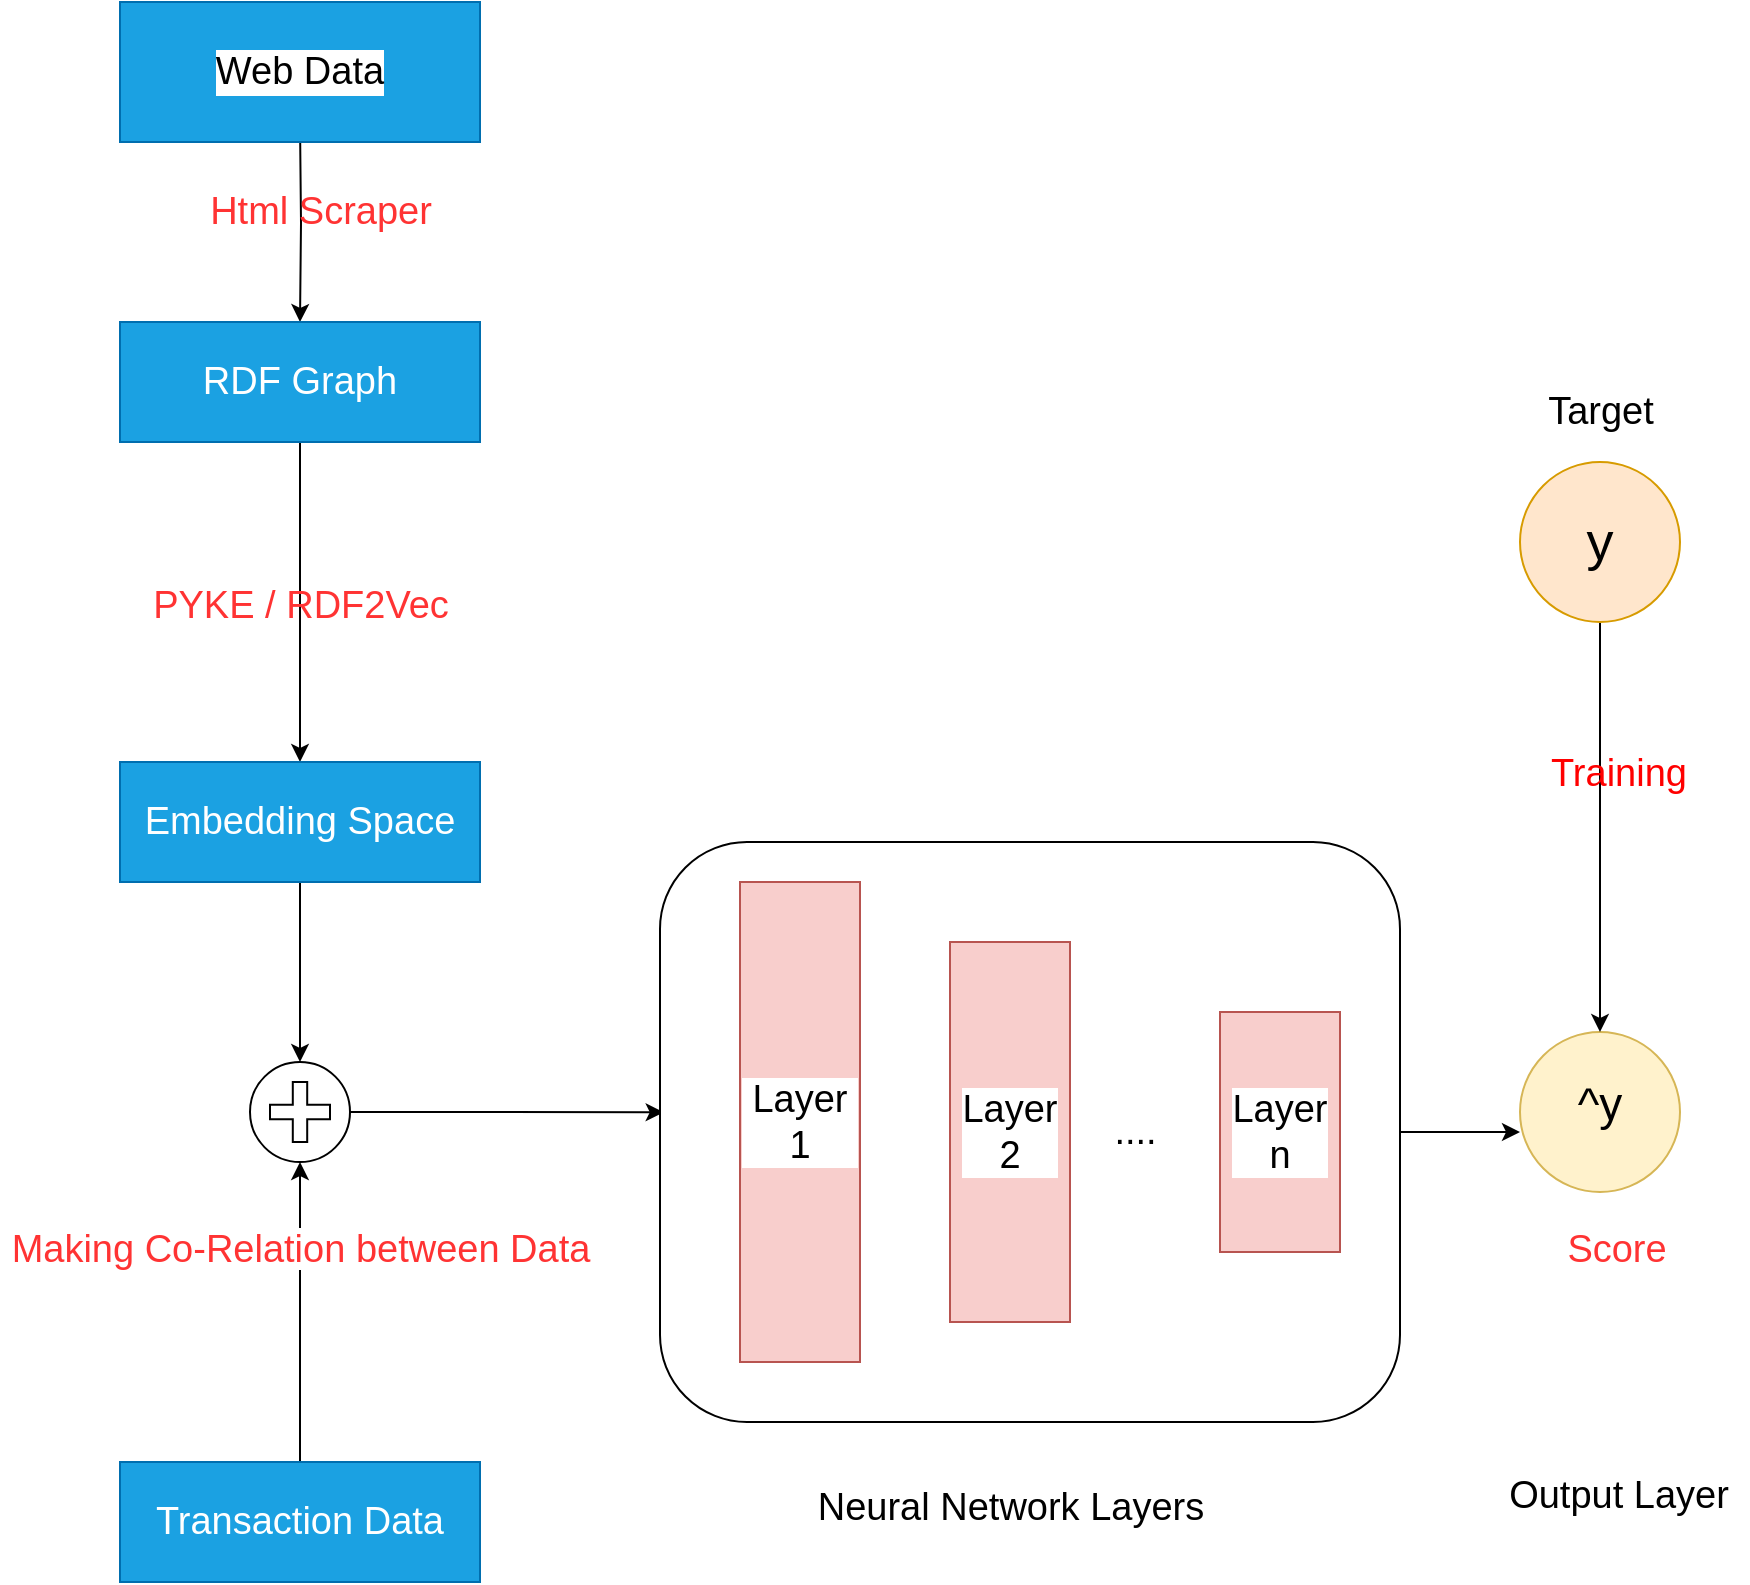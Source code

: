 <mxfile version="12.5.0" type="github"><diagram id="QQcv174VWbK_sgKwL_7u" name="Page-1"><mxGraphModel dx="3122" dy="954" grid="1" gridSize="10" guides="1" tooltips="1" connect="1" arrows="1" fold="1" page="1" pageScale="1" pageWidth="850" pageHeight="1100" math="0" shadow="0"><root><mxCell id="0"/><mxCell id="1" parent="0"/><mxCell id="pDGRfv5Pn1vp6ESWvpId-5" style="edgeStyle=orthogonalEdgeStyle;rounded=0;orthogonalLoop=1;jettySize=auto;html=1;entryX=0.5;entryY=0;entryDx=0;entryDy=0;" edge="1" parent="1" target="pDGRfv5Pn1vp6ESWvpId-4"><mxGeometry relative="1" as="geometry"><mxPoint x="-740" y="80" as="sourcePoint"/></mxGeometry></mxCell><mxCell id="pDGRfv5Pn1vp6ESWvpId-8" style="edgeStyle=orthogonalEdgeStyle;rounded=0;orthogonalLoop=1;jettySize=auto;html=1;entryX=0.5;entryY=0;entryDx=0;entryDy=0;fontSize=19;" edge="1" parent="1" source="pDGRfv5Pn1vp6ESWvpId-4" target="pDGRfv5Pn1vp6ESWvpId-7"><mxGeometry relative="1" as="geometry"/></mxCell><mxCell id="pDGRfv5Pn1vp6ESWvpId-4" value="&lt;font style=&quot;font-size: 19px&quot;&gt;RDF Graph&lt;/font&gt;" style="rounded=0;whiteSpace=wrap;html=1;fillColor=#1ba1e2;strokeColor=#006EAF;fontColor=#ffffff;" vertex="1" parent="1"><mxGeometry x="-830" y="180" width="180" height="60" as="geometry"/></mxCell><mxCell id="pDGRfv5Pn1vp6ESWvpId-6" value="&lt;font style=&quot;font-size: 19px&quot; color=&quot;#ff3333&quot;&gt;Html Scraper&lt;/font&gt;" style="text;html=1;align=center;verticalAlign=middle;resizable=0;points=[];autosize=1;fontSize=19;" vertex="1" parent="1"><mxGeometry x="-795" y="110" width="130" height="30" as="geometry"/></mxCell><mxCell id="pDGRfv5Pn1vp6ESWvpId-15" style="edgeStyle=orthogonalEdgeStyle;rounded=0;orthogonalLoop=1;jettySize=auto;html=1;entryX=0.5;entryY=0;entryDx=0;entryDy=0;fontSize=19;" edge="1" parent="1" source="pDGRfv5Pn1vp6ESWvpId-7" target="pDGRfv5Pn1vp6ESWvpId-12"><mxGeometry relative="1" as="geometry"/></mxCell><mxCell id="pDGRfv5Pn1vp6ESWvpId-7" value="Embedding Space" style="rounded=0;whiteSpace=wrap;html=1;fontSize=19;fillColor=#1ba1e2;strokeColor=#006EAF;fontColor=#ffffff;" vertex="1" parent="1"><mxGeometry x="-830" y="400" width="180" height="60" as="geometry"/></mxCell><mxCell id="pDGRfv5Pn1vp6ESWvpId-9" value="&lt;font style=&quot;font-size: 19px&quot; color=&quot;#ff3333&quot;&gt;PYKE / RDF2Vec&lt;/font&gt;" style="text;html=1;align=center;verticalAlign=middle;resizable=0;points=[];autosize=1;fontSize=19;" vertex="1" parent="1"><mxGeometry x="-820" y="307" width="160" height="30" as="geometry"/></mxCell><mxCell id="pDGRfv5Pn1vp6ESWvpId-16" style="edgeStyle=orthogonalEdgeStyle;rounded=0;orthogonalLoop=1;jettySize=auto;html=1;entryX=0.5;entryY=1;entryDx=0;entryDy=0;fontSize=19;" edge="1" parent="1" source="pDGRfv5Pn1vp6ESWvpId-10" target="pDGRfv5Pn1vp6ESWvpId-12"><mxGeometry relative="1" as="geometry"/></mxCell><mxCell id="pDGRfv5Pn1vp6ESWvpId-10" value="Transaction Data" style="rounded=0;whiteSpace=wrap;html=1;fontSize=19;fillColor=#1ba1e2;strokeColor=#006EAF;fontColor=#ffffff;" vertex="1" parent="1"><mxGeometry x="-830" y="750" width="180" height="60" as="geometry"/></mxCell><mxCell id="pDGRfv5Pn1vp6ESWvpId-20" value="" style="edgeStyle=orthogonalEdgeStyle;rounded=0;orthogonalLoop=1;jettySize=auto;html=1;fontSize=19;entryX=0.005;entryY=0.466;entryDx=0;entryDy=0;entryPerimeter=0;" edge="1" parent="1" source="pDGRfv5Pn1vp6ESWvpId-12" target="pDGRfv5Pn1vp6ESWvpId-17"><mxGeometry relative="1" as="geometry"><mxPoint x="-635" y="575" as="targetPoint"/></mxGeometry></mxCell><mxCell id="pDGRfv5Pn1vp6ESWvpId-12" value="" style="shape=mxgraph.bpmn.shape;html=1;verticalLabelPosition=bottom;labelBackgroundColor=#ffffff;verticalAlign=top;align=center;perimeter=ellipsePerimeter;outlineConnect=0;outline=standard;symbol=parallelMultiple;fontSize=19;" vertex="1" parent="1"><mxGeometry x="-765" y="550" width="50" height="50" as="geometry"/></mxCell><mxCell id="pDGRfv5Pn1vp6ESWvpId-30" style="edgeStyle=orthogonalEdgeStyle;rounded=0;orthogonalLoop=1;jettySize=auto;html=1;entryX=0;entryY=0.625;entryDx=0;entryDy=0;entryPerimeter=0;fontSize=19;" edge="1" parent="1" source="pDGRfv5Pn1vp6ESWvpId-17" target="pDGRfv5Pn1vp6ESWvpId-21"><mxGeometry relative="1" as="geometry"/></mxCell><mxCell id="pDGRfv5Pn1vp6ESWvpId-17" value="&amp;nbsp; &amp;nbsp; &amp;nbsp; &amp;nbsp; &amp;nbsp; &amp;nbsp; &amp;nbsp; &amp;nbsp; &amp;nbsp; &amp;nbsp; ...." style="rounded=1;whiteSpace=wrap;html=1;fontSize=19;" vertex="1" parent="1"><mxGeometry x="-560" y="440" width="370" height="290" as="geometry"/></mxCell><mxCell id="pDGRfv5Pn1vp6ESWvpId-18" value="Neural Network Layers" style="text;html=1;align=center;verticalAlign=middle;resizable=0;points=[];autosize=1;fontSize=19;" vertex="1" parent="1"><mxGeometry x="-490" y="758" width="210" height="30" as="geometry"/></mxCell><mxCell id="pDGRfv5Pn1vp6ESWvpId-21" value="&lt;sup&gt;&lt;font style=&quot;font-size: 23px&quot;&gt;^y&lt;/font&gt;&lt;/sup&gt;" style="ellipse;whiteSpace=wrap;html=1;aspect=fixed;fontSize=19;fillColor=#fff2cc;strokeColor=#d6b656;" vertex="1" parent="1"><mxGeometry x="-130" y="535" width="80" height="80" as="geometry"/></mxCell><mxCell id="pDGRfv5Pn1vp6ESWvpId-22" value="Output Layer" style="text;html=1;align=center;verticalAlign=middle;resizable=0;points=[];autosize=1;fontSize=19;" vertex="1" parent="1"><mxGeometry x="-146" y="752" width="130" height="30" as="geometry"/></mxCell><mxCell id="pDGRfv5Pn1vp6ESWvpId-25" value="&lt;font color=&quot;#ff3333&quot;&gt;Score&lt;/font&gt;" style="text;html=1;align=center;verticalAlign=middle;resizable=0;points=[];autosize=1;fontSize=19;" vertex="1" parent="1"><mxGeometry x="-117" y="629" width="70" height="30" as="geometry"/></mxCell><mxCell id="pDGRfv5Pn1vp6ESWvpId-36" value="" style="edgeStyle=orthogonalEdgeStyle;rounded=0;orthogonalLoop=1;jettySize=auto;html=1;fontSize=19;entryX=0.5;entryY=0;entryDx=0;entryDy=0;" edge="1" parent="1" source="pDGRfv5Pn1vp6ESWvpId-26" target="pDGRfv5Pn1vp6ESWvpId-21"><mxGeometry relative="1" as="geometry"/></mxCell><mxCell id="pDGRfv5Pn1vp6ESWvpId-26" value="&lt;font style=&quot;font-size: 27px&quot;&gt;y&lt;/font&gt;" style="ellipse;whiteSpace=wrap;html=1;aspect=fixed;fontSize=19;fillColor=#ffe6cc;strokeColor=#d79b00;" vertex="1" parent="1"><mxGeometry x="-130" y="250" width="80" height="80" as="geometry"/></mxCell><mxCell id="pDGRfv5Pn1vp6ESWvpId-27" value="Target" style="text;html=1;align=center;verticalAlign=middle;resizable=0;points=[];autosize=1;fontSize=19;" vertex="1" parent="1"><mxGeometry x="-125" y="210" width="70" height="30" as="geometry"/></mxCell><mxCell id="pDGRfv5Pn1vp6ESWvpId-31" value="&lt;font style=&quot;font-size: 19px&quot; color=&quot;#ff0000&quot;&gt;Training&lt;/font&gt;" style="text;html=1;align=center;verticalAlign=middle;resizable=0;points=[];autosize=1;fontSize=19;" vertex="1" parent="1"><mxGeometry x="-121" y="391" width="80" height="30" as="geometry"/></mxCell><mxCell id="pDGRfv5Pn1vp6ESWvpId-37" value="&lt;span style=&quot;color: rgb(255 , 51 , 51) ; background-color: rgb(255 , 255 , 255)&quot;&gt;&lt;font style=&quot;font-size: 19px&quot;&gt;Making Co-Relation between Data&lt;/font&gt;&lt;/span&gt;" style="text;html=1;align=center;verticalAlign=middle;resizable=0;points=[];autosize=1;fontSize=19;" vertex="1" parent="1"><mxGeometry x="-890" y="629" width="300" height="30" as="geometry"/></mxCell><mxCell id="pDGRfv5Pn1vp6ESWvpId-38" value="&lt;font color=&quot;#000000&quot;&gt;Web Data&lt;/font&gt;" style="rounded=0;whiteSpace=wrap;html=1;labelBackgroundColor=#FFFFFF;fontSize=19;fillColor=#1ba1e2;strokeColor=#006EAF;fontColor=#ffffff;" vertex="1" parent="1"><mxGeometry x="-830" y="20" width="180" height="70" as="geometry"/></mxCell><mxCell id="pDGRfv5Pn1vp6ESWvpId-41" value="Layer 1" style="rounded=0;whiteSpace=wrap;html=1;labelBackgroundColor=#FFFFFF;fontSize=19;direction=north;fillColor=#f8cecc;strokeColor=#b85450;" vertex="1" parent="1"><mxGeometry x="-520" y="460" width="60" height="240" as="geometry"/></mxCell><mxCell id="pDGRfv5Pn1vp6ESWvpId-42" value="Layer&lt;br&gt;2" style="rounded=0;whiteSpace=wrap;html=1;labelBackgroundColor=#FFFFFF;fontSize=19;direction=south;fillColor=#f8cecc;strokeColor=#b85450;" vertex="1" parent="1"><mxGeometry x="-415" y="490" width="60" height="190" as="geometry"/></mxCell><mxCell id="pDGRfv5Pn1vp6ESWvpId-43" value="Layer&lt;br&gt;n" style="rounded=0;whiteSpace=wrap;html=1;labelBackgroundColor=#FFFFFF;fontSize=19;direction=south;fillColor=#f8cecc;strokeColor=#b85450;" vertex="1" parent="1"><mxGeometry x="-280" y="525" width="60" height="120" as="geometry"/></mxCell></root></mxGraphModel></diagram></mxfile>